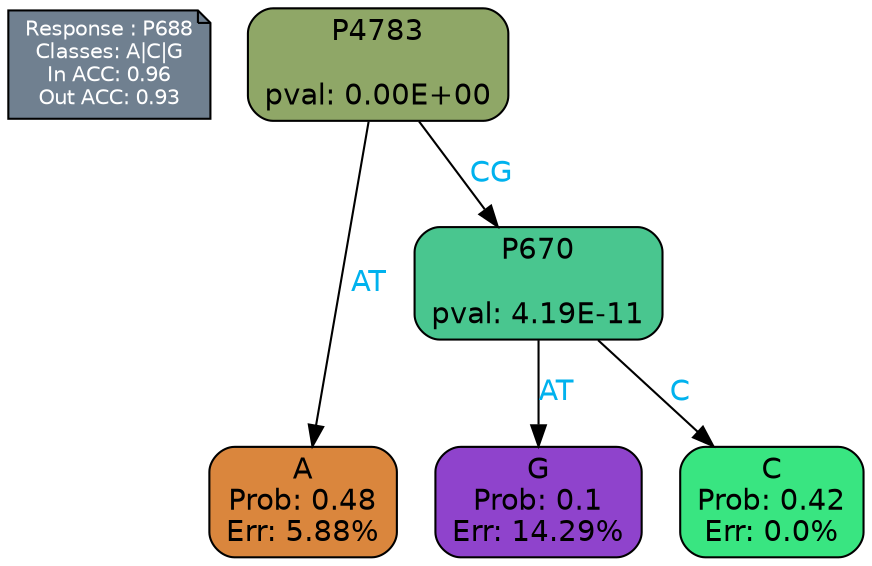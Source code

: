 digraph Tree {
node [shape=box, style="filled, rounded", color="black", fontname=helvetica] ;
graph [ranksep=equally, splines=polylines, bgcolor=transparent, dpi=600] ;
edge [fontname=helvetica] ;
LEGEND [label="Response : P688
Classes: A|C|G
In ACC: 0.96
Out ACC: 0.93
",shape=note,align=left,style=filled,fillcolor="slategray",fontcolor="white",fontsize=10];1 [label="P4783

pval: 0.00E+00", fillcolor="#8fa767"] ;
2 [label="A
Prob: 0.48
Err: 5.88%", fillcolor="#da863d"] ;
3 [label="P670

pval: 4.19E-11", fillcolor="#49c68f"] ;
4 [label="G
Prob: 0.1
Err: 14.29%", fillcolor="#8f43cc"] ;
5 [label="C
Prob: 0.42
Err: 0.0%", fillcolor="#39e581"] ;
1 -> 2 [label="AT",fontcolor=deepskyblue2] ;
1 -> 3 [label="CG",fontcolor=deepskyblue2] ;
3 -> 4 [label="AT",fontcolor=deepskyblue2] ;
3 -> 5 [label="C",fontcolor=deepskyblue2] ;
{rank = same; 2;4;5;}{rank = same; LEGEND;1;}}